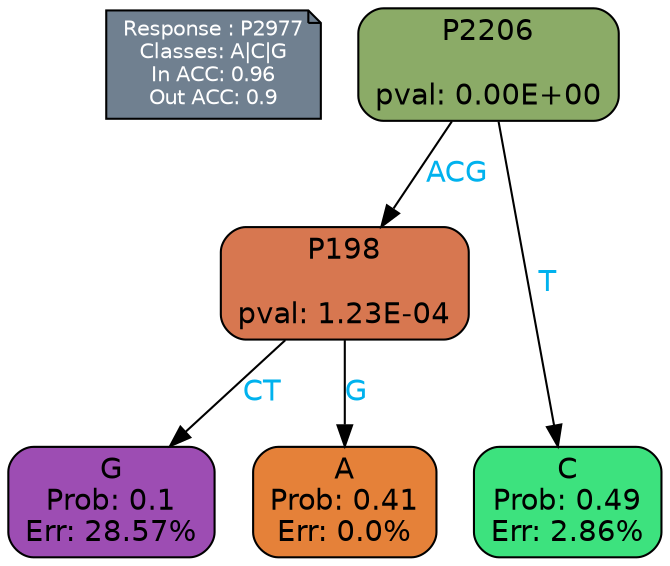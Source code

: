 digraph Tree {
node [shape=box, style="filled, rounded", color="black", fontname=helvetica] ;
graph [ranksep=equally, splines=polylines, bgcolor=transparent, dpi=600] ;
edge [fontname=helvetica] ;
LEGEND [label="Response : P2977
Classes: A|C|G
In ACC: 0.96
Out ACC: 0.9
",shape=note,align=left,style=filled,fillcolor="slategray",fontcolor="white",fontsize=10];1 [label="P2206

pval: 0.00E+00", fillcolor="#8bab67"] ;
2 [label="P198

pval: 1.23E-04", fillcolor="#d77750"] ;
3 [label="G
Prob: 0.1
Err: 28.57%", fillcolor="#9d4db3"] ;
4 [label="A
Prob: 0.41
Err: 0.0%", fillcolor="#e58139"] ;
5 [label="C
Prob: 0.49
Err: 2.86%", fillcolor="#3de27e"] ;
1 -> 2 [label="ACG",fontcolor=deepskyblue2] ;
1 -> 5 [label="T",fontcolor=deepskyblue2] ;
2 -> 3 [label="CT",fontcolor=deepskyblue2] ;
2 -> 4 [label="G",fontcolor=deepskyblue2] ;
{rank = same; 3;4;5;}{rank = same; LEGEND;1;}}